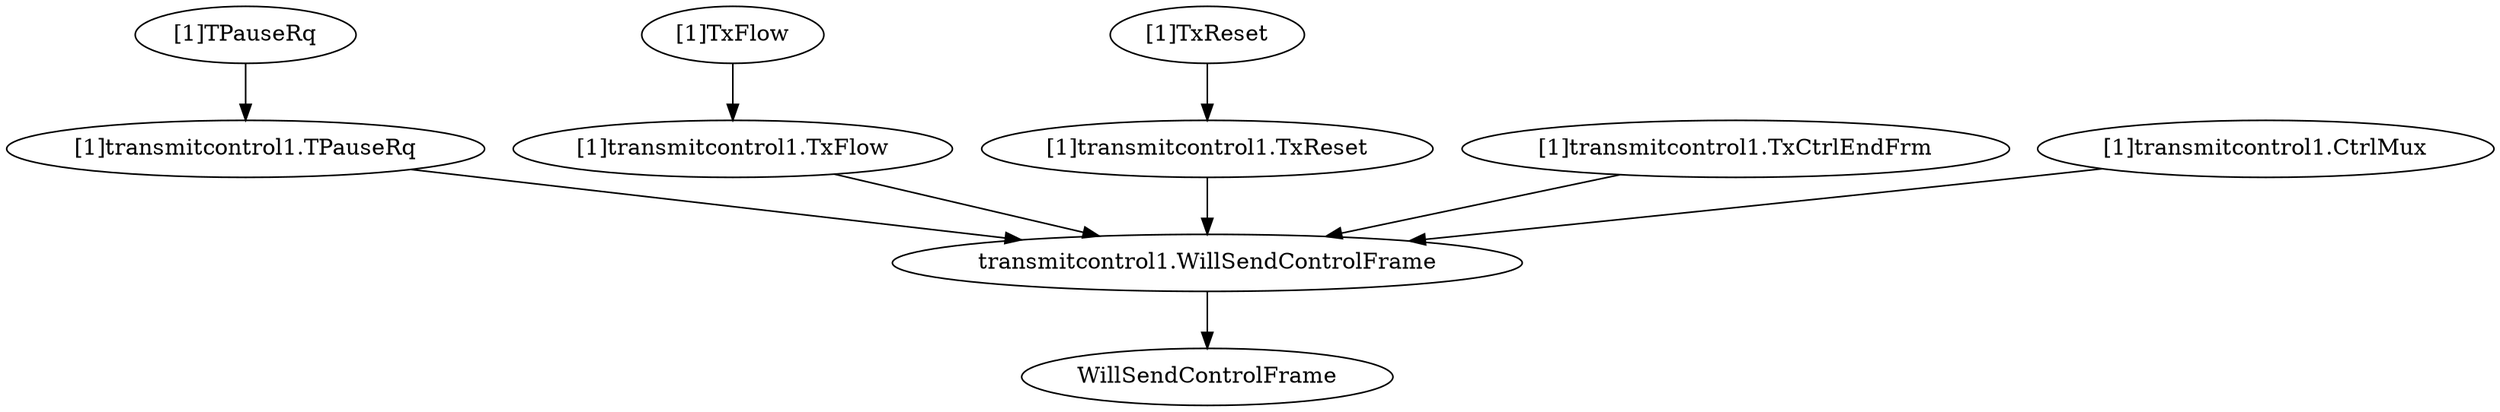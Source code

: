 strict digraph "" {
	"[1]TPauseRq"	 [complexity=2,
		importance=0.0216683661836,
		rank=0.0108341830918];
	"[1]transmitcontrol1.TPauseRq"	 [complexity=2,
		importance=0.0186781880378,
		rank=0.00933909401891];
	"[1]TPauseRq" -> "[1]transmitcontrol1.TPauseRq";
	"[1]TxFlow"	 [complexity=2,
		importance=0.0216683661836,
		rank=0.0108341830918];
	"[1]transmitcontrol1.TxFlow"	 [complexity=2,
		importance=0.0186781880378,
		rank=0.00933909401891];
	"[1]TxFlow" -> "[1]transmitcontrol1.TxFlow";
	"transmitcontrol1.WillSendControlFrame"	 [complexity=0,
		importance=0.0141928673881,
		rank=0.0];
	WillSendControlFrame	 [complexity=0,
		importance=0.00385198391415,
		rank=0.0];
	"transmitcontrol1.WillSendControlFrame" -> WillSendControlFrame;
	"[1]TxReset"	 [complexity=1,
		importance=0.0486524048623,
		rank=0.0486524048623];
	"[1]transmitcontrol1.TxReset"	 [complexity=1,
		importance=0.0456622267166,
		rank=0.0456622267166];
	"[1]TxReset" -> "[1]transmitcontrol1.TxReset";
	"[1]transmitcontrol1.TxReset" -> "transmitcontrol1.WillSendControlFrame";
	"[1]transmitcontrol1.TxCtrlEndFrm"	 [complexity=2,
		importance=0.0340431726097,
		rank=0.0170215863049];
	"[1]transmitcontrol1.TxCtrlEndFrm" -> "transmitcontrol1.WillSendControlFrame";
	"[1]transmitcontrol1.CtrlMux"	 [complexity=2,
		importance=0.0349861076485,
		rank=0.0174930538242];
	"[1]transmitcontrol1.CtrlMux" -> "transmitcontrol1.WillSendControlFrame";
	"[1]transmitcontrol1.TPauseRq" -> "transmitcontrol1.WillSendControlFrame";
	"[1]transmitcontrol1.TxFlow" -> "transmitcontrol1.WillSendControlFrame";
}
